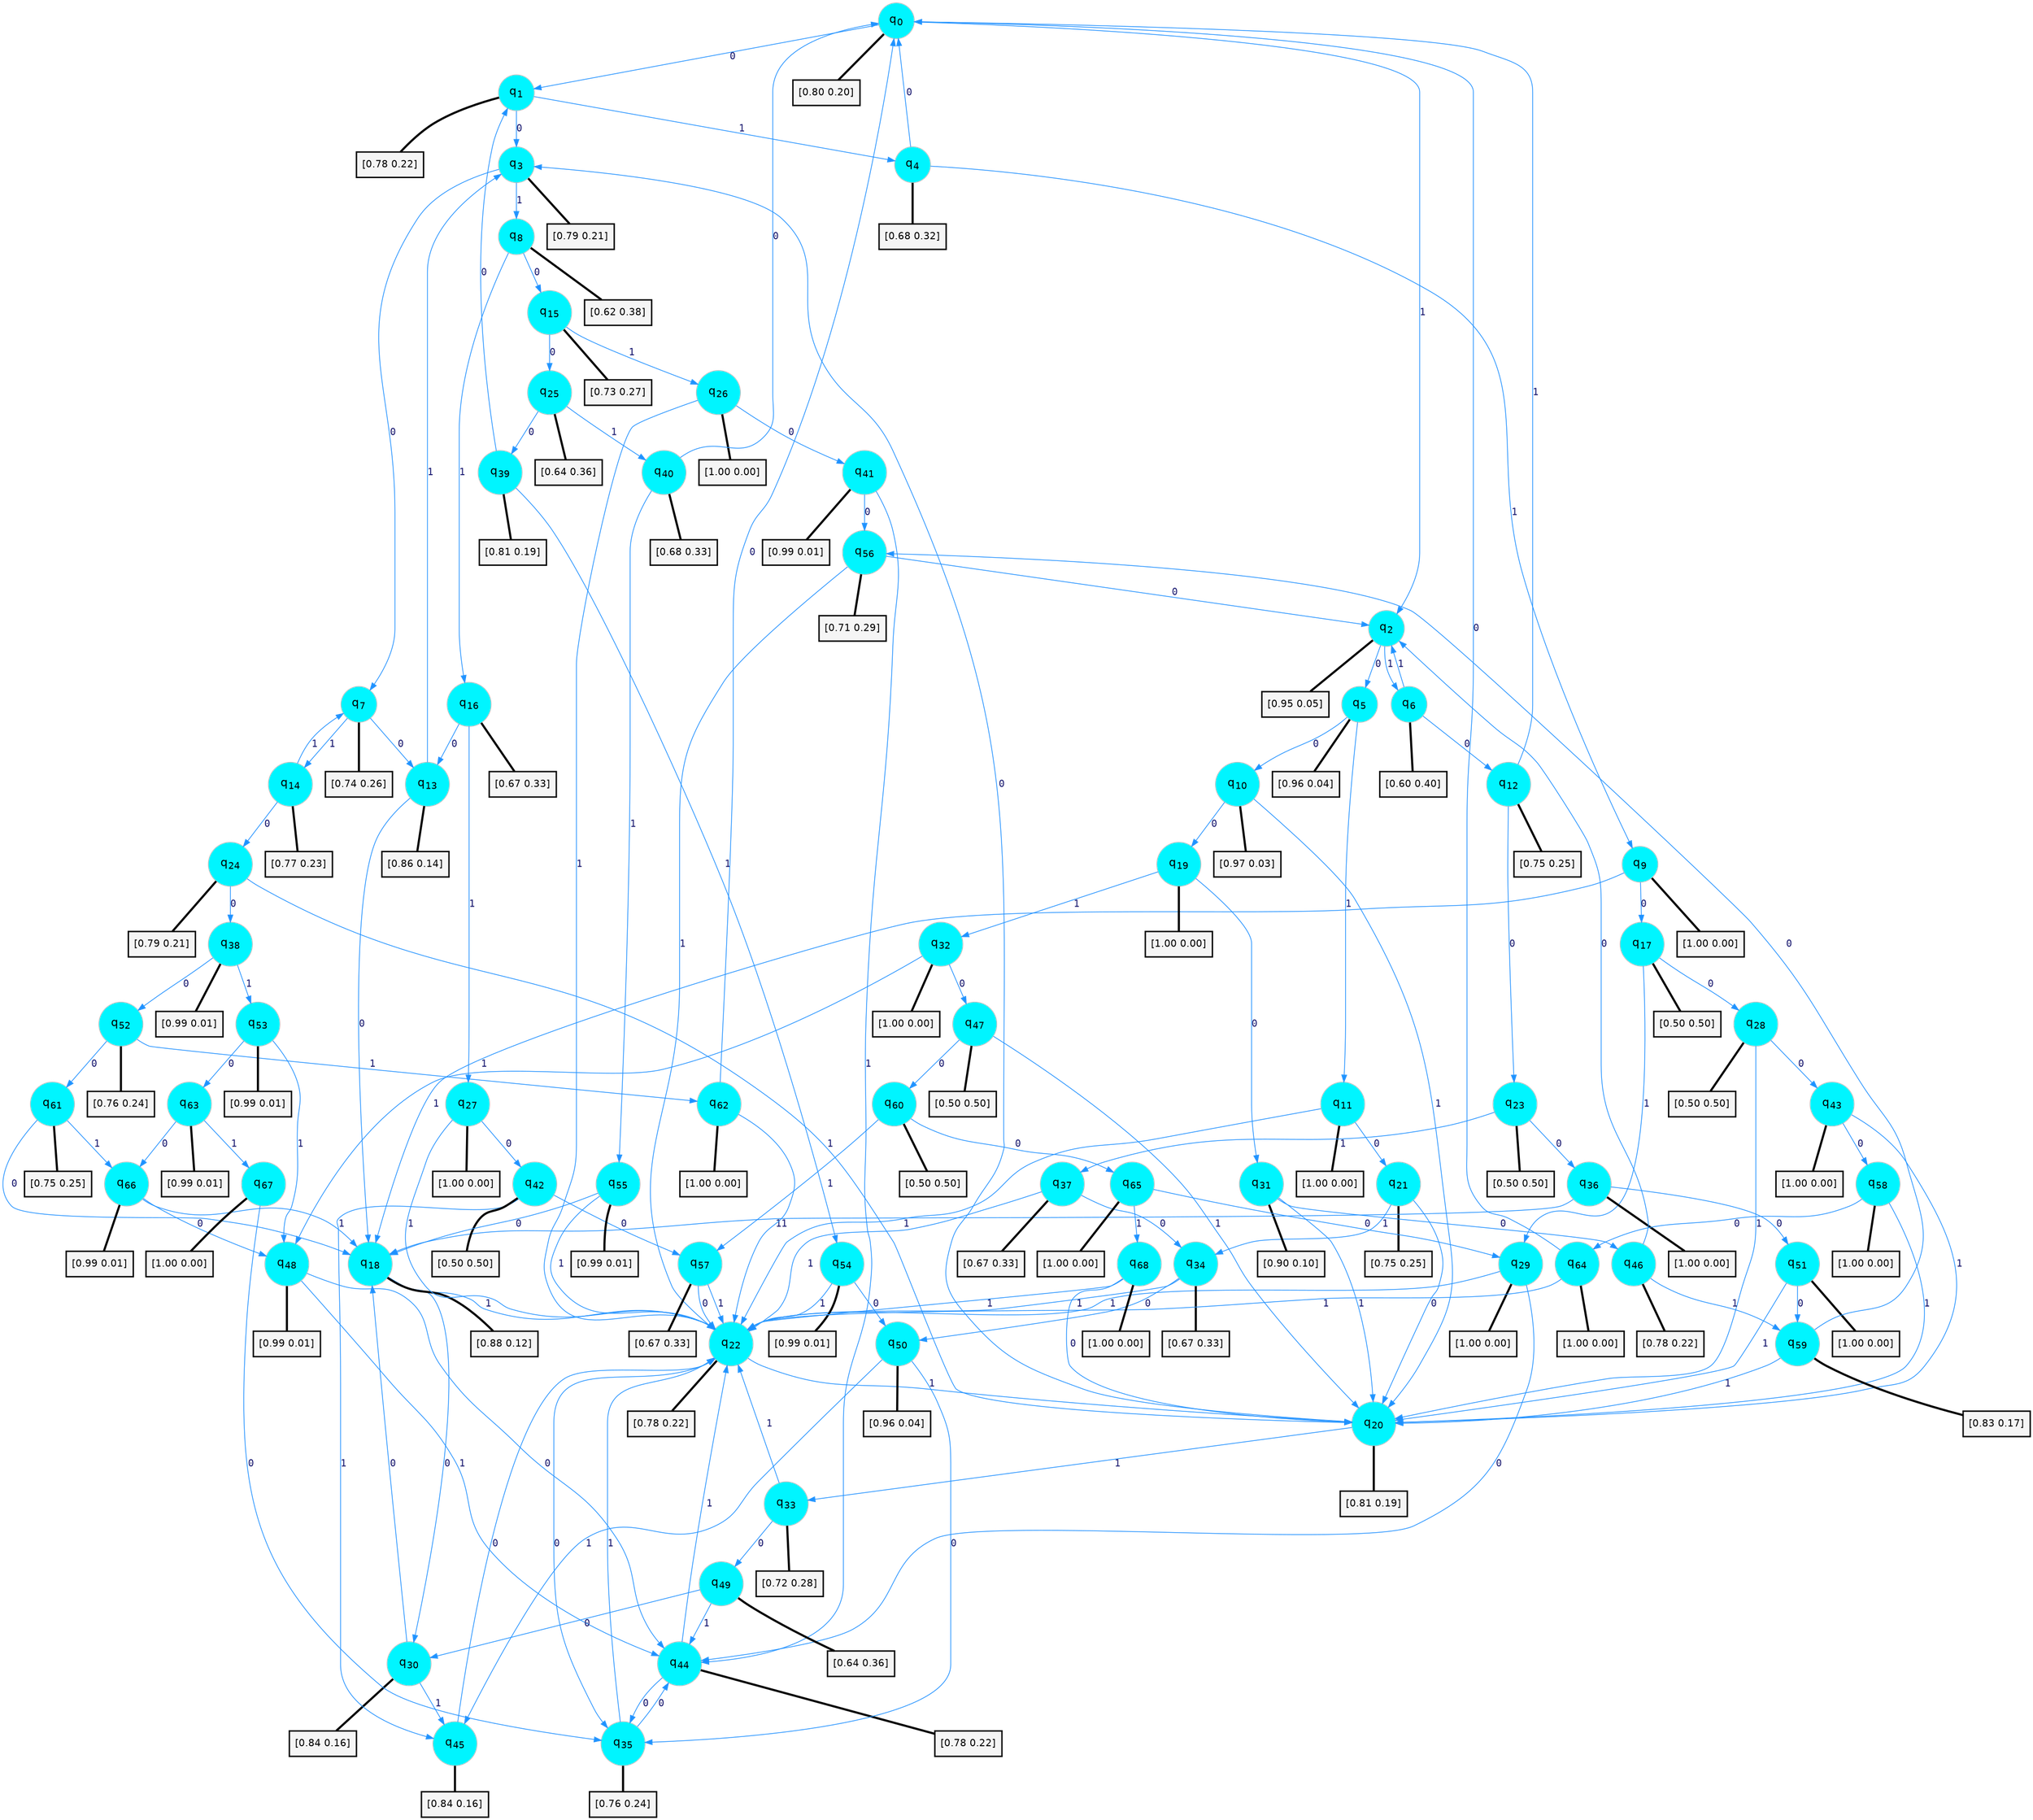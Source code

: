 digraph G {
graph [
bgcolor=transparent, dpi=300, rankdir=TD, size="40,25"];
node [
color=gray, fillcolor=turquoise1, fontcolor=black, fontname=Helvetica, fontsize=16, fontweight=bold, shape=circle, style=filled];
edge [
arrowsize=1, color=dodgerblue1, fontcolor=midnightblue, fontname=courier, fontweight=bold, penwidth=1, style=solid, weight=20];
0[label=<q<SUB>0</SUB>>];
1[label=<q<SUB>1</SUB>>];
2[label=<q<SUB>2</SUB>>];
3[label=<q<SUB>3</SUB>>];
4[label=<q<SUB>4</SUB>>];
5[label=<q<SUB>5</SUB>>];
6[label=<q<SUB>6</SUB>>];
7[label=<q<SUB>7</SUB>>];
8[label=<q<SUB>8</SUB>>];
9[label=<q<SUB>9</SUB>>];
10[label=<q<SUB>10</SUB>>];
11[label=<q<SUB>11</SUB>>];
12[label=<q<SUB>12</SUB>>];
13[label=<q<SUB>13</SUB>>];
14[label=<q<SUB>14</SUB>>];
15[label=<q<SUB>15</SUB>>];
16[label=<q<SUB>16</SUB>>];
17[label=<q<SUB>17</SUB>>];
18[label=<q<SUB>18</SUB>>];
19[label=<q<SUB>19</SUB>>];
20[label=<q<SUB>20</SUB>>];
21[label=<q<SUB>21</SUB>>];
22[label=<q<SUB>22</SUB>>];
23[label=<q<SUB>23</SUB>>];
24[label=<q<SUB>24</SUB>>];
25[label=<q<SUB>25</SUB>>];
26[label=<q<SUB>26</SUB>>];
27[label=<q<SUB>27</SUB>>];
28[label=<q<SUB>28</SUB>>];
29[label=<q<SUB>29</SUB>>];
30[label=<q<SUB>30</SUB>>];
31[label=<q<SUB>31</SUB>>];
32[label=<q<SUB>32</SUB>>];
33[label=<q<SUB>33</SUB>>];
34[label=<q<SUB>34</SUB>>];
35[label=<q<SUB>35</SUB>>];
36[label=<q<SUB>36</SUB>>];
37[label=<q<SUB>37</SUB>>];
38[label=<q<SUB>38</SUB>>];
39[label=<q<SUB>39</SUB>>];
40[label=<q<SUB>40</SUB>>];
41[label=<q<SUB>41</SUB>>];
42[label=<q<SUB>42</SUB>>];
43[label=<q<SUB>43</SUB>>];
44[label=<q<SUB>44</SUB>>];
45[label=<q<SUB>45</SUB>>];
46[label=<q<SUB>46</SUB>>];
47[label=<q<SUB>47</SUB>>];
48[label=<q<SUB>48</SUB>>];
49[label=<q<SUB>49</SUB>>];
50[label=<q<SUB>50</SUB>>];
51[label=<q<SUB>51</SUB>>];
52[label=<q<SUB>52</SUB>>];
53[label=<q<SUB>53</SUB>>];
54[label=<q<SUB>54</SUB>>];
55[label=<q<SUB>55</SUB>>];
56[label=<q<SUB>56</SUB>>];
57[label=<q<SUB>57</SUB>>];
58[label=<q<SUB>58</SUB>>];
59[label=<q<SUB>59</SUB>>];
60[label=<q<SUB>60</SUB>>];
61[label=<q<SUB>61</SUB>>];
62[label=<q<SUB>62</SUB>>];
63[label=<q<SUB>63</SUB>>];
64[label=<q<SUB>64</SUB>>];
65[label=<q<SUB>65</SUB>>];
66[label=<q<SUB>66</SUB>>];
67[label=<q<SUB>67</SUB>>];
68[label=<q<SUB>68</SUB>>];
69[label="[0.80 0.20]", shape=box,fontcolor=black, fontname=Helvetica, fontsize=14, penwidth=2, fillcolor=whitesmoke,color=black];
70[label="[0.78 0.22]", shape=box,fontcolor=black, fontname=Helvetica, fontsize=14, penwidth=2, fillcolor=whitesmoke,color=black];
71[label="[0.95 0.05]", shape=box,fontcolor=black, fontname=Helvetica, fontsize=14, penwidth=2, fillcolor=whitesmoke,color=black];
72[label="[0.79 0.21]", shape=box,fontcolor=black, fontname=Helvetica, fontsize=14, penwidth=2, fillcolor=whitesmoke,color=black];
73[label="[0.68 0.32]", shape=box,fontcolor=black, fontname=Helvetica, fontsize=14, penwidth=2, fillcolor=whitesmoke,color=black];
74[label="[0.96 0.04]", shape=box,fontcolor=black, fontname=Helvetica, fontsize=14, penwidth=2, fillcolor=whitesmoke,color=black];
75[label="[0.60 0.40]", shape=box,fontcolor=black, fontname=Helvetica, fontsize=14, penwidth=2, fillcolor=whitesmoke,color=black];
76[label="[0.74 0.26]", shape=box,fontcolor=black, fontname=Helvetica, fontsize=14, penwidth=2, fillcolor=whitesmoke,color=black];
77[label="[0.62 0.38]", shape=box,fontcolor=black, fontname=Helvetica, fontsize=14, penwidth=2, fillcolor=whitesmoke,color=black];
78[label="[1.00 0.00]", shape=box,fontcolor=black, fontname=Helvetica, fontsize=14, penwidth=2, fillcolor=whitesmoke,color=black];
79[label="[0.97 0.03]", shape=box,fontcolor=black, fontname=Helvetica, fontsize=14, penwidth=2, fillcolor=whitesmoke,color=black];
80[label="[1.00 0.00]", shape=box,fontcolor=black, fontname=Helvetica, fontsize=14, penwidth=2, fillcolor=whitesmoke,color=black];
81[label="[0.75 0.25]", shape=box,fontcolor=black, fontname=Helvetica, fontsize=14, penwidth=2, fillcolor=whitesmoke,color=black];
82[label="[0.86 0.14]", shape=box,fontcolor=black, fontname=Helvetica, fontsize=14, penwidth=2, fillcolor=whitesmoke,color=black];
83[label="[0.77 0.23]", shape=box,fontcolor=black, fontname=Helvetica, fontsize=14, penwidth=2, fillcolor=whitesmoke,color=black];
84[label="[0.73 0.27]", shape=box,fontcolor=black, fontname=Helvetica, fontsize=14, penwidth=2, fillcolor=whitesmoke,color=black];
85[label="[0.67 0.33]", shape=box,fontcolor=black, fontname=Helvetica, fontsize=14, penwidth=2, fillcolor=whitesmoke,color=black];
86[label="[0.50 0.50]", shape=box,fontcolor=black, fontname=Helvetica, fontsize=14, penwidth=2, fillcolor=whitesmoke,color=black];
87[label="[0.88 0.12]", shape=box,fontcolor=black, fontname=Helvetica, fontsize=14, penwidth=2, fillcolor=whitesmoke,color=black];
88[label="[1.00 0.00]", shape=box,fontcolor=black, fontname=Helvetica, fontsize=14, penwidth=2, fillcolor=whitesmoke,color=black];
89[label="[0.81 0.19]", shape=box,fontcolor=black, fontname=Helvetica, fontsize=14, penwidth=2, fillcolor=whitesmoke,color=black];
90[label="[0.75 0.25]", shape=box,fontcolor=black, fontname=Helvetica, fontsize=14, penwidth=2, fillcolor=whitesmoke,color=black];
91[label="[0.78 0.22]", shape=box,fontcolor=black, fontname=Helvetica, fontsize=14, penwidth=2, fillcolor=whitesmoke,color=black];
92[label="[0.50 0.50]", shape=box,fontcolor=black, fontname=Helvetica, fontsize=14, penwidth=2, fillcolor=whitesmoke,color=black];
93[label="[0.79 0.21]", shape=box,fontcolor=black, fontname=Helvetica, fontsize=14, penwidth=2, fillcolor=whitesmoke,color=black];
94[label="[0.64 0.36]", shape=box,fontcolor=black, fontname=Helvetica, fontsize=14, penwidth=2, fillcolor=whitesmoke,color=black];
95[label="[1.00 0.00]", shape=box,fontcolor=black, fontname=Helvetica, fontsize=14, penwidth=2, fillcolor=whitesmoke,color=black];
96[label="[1.00 0.00]", shape=box,fontcolor=black, fontname=Helvetica, fontsize=14, penwidth=2, fillcolor=whitesmoke,color=black];
97[label="[0.50 0.50]", shape=box,fontcolor=black, fontname=Helvetica, fontsize=14, penwidth=2, fillcolor=whitesmoke,color=black];
98[label="[1.00 0.00]", shape=box,fontcolor=black, fontname=Helvetica, fontsize=14, penwidth=2, fillcolor=whitesmoke,color=black];
99[label="[0.84 0.16]", shape=box,fontcolor=black, fontname=Helvetica, fontsize=14, penwidth=2, fillcolor=whitesmoke,color=black];
100[label="[0.90 0.10]", shape=box,fontcolor=black, fontname=Helvetica, fontsize=14, penwidth=2, fillcolor=whitesmoke,color=black];
101[label="[1.00 0.00]", shape=box,fontcolor=black, fontname=Helvetica, fontsize=14, penwidth=2, fillcolor=whitesmoke,color=black];
102[label="[0.72 0.28]", shape=box,fontcolor=black, fontname=Helvetica, fontsize=14, penwidth=2, fillcolor=whitesmoke,color=black];
103[label="[0.67 0.33]", shape=box,fontcolor=black, fontname=Helvetica, fontsize=14, penwidth=2, fillcolor=whitesmoke,color=black];
104[label="[0.76 0.24]", shape=box,fontcolor=black, fontname=Helvetica, fontsize=14, penwidth=2, fillcolor=whitesmoke,color=black];
105[label="[1.00 0.00]", shape=box,fontcolor=black, fontname=Helvetica, fontsize=14, penwidth=2, fillcolor=whitesmoke,color=black];
106[label="[0.67 0.33]", shape=box,fontcolor=black, fontname=Helvetica, fontsize=14, penwidth=2, fillcolor=whitesmoke,color=black];
107[label="[0.99 0.01]", shape=box,fontcolor=black, fontname=Helvetica, fontsize=14, penwidth=2, fillcolor=whitesmoke,color=black];
108[label="[0.81 0.19]", shape=box,fontcolor=black, fontname=Helvetica, fontsize=14, penwidth=2, fillcolor=whitesmoke,color=black];
109[label="[0.68 0.33]", shape=box,fontcolor=black, fontname=Helvetica, fontsize=14, penwidth=2, fillcolor=whitesmoke,color=black];
110[label="[0.99 0.01]", shape=box,fontcolor=black, fontname=Helvetica, fontsize=14, penwidth=2, fillcolor=whitesmoke,color=black];
111[label="[0.50 0.50]", shape=box,fontcolor=black, fontname=Helvetica, fontsize=14, penwidth=2, fillcolor=whitesmoke,color=black];
112[label="[1.00 0.00]", shape=box,fontcolor=black, fontname=Helvetica, fontsize=14, penwidth=2, fillcolor=whitesmoke,color=black];
113[label="[0.78 0.22]", shape=box,fontcolor=black, fontname=Helvetica, fontsize=14, penwidth=2, fillcolor=whitesmoke,color=black];
114[label="[0.84 0.16]", shape=box,fontcolor=black, fontname=Helvetica, fontsize=14, penwidth=2, fillcolor=whitesmoke,color=black];
115[label="[0.78 0.22]", shape=box,fontcolor=black, fontname=Helvetica, fontsize=14, penwidth=2, fillcolor=whitesmoke,color=black];
116[label="[0.50 0.50]", shape=box,fontcolor=black, fontname=Helvetica, fontsize=14, penwidth=2, fillcolor=whitesmoke,color=black];
117[label="[0.99 0.01]", shape=box,fontcolor=black, fontname=Helvetica, fontsize=14, penwidth=2, fillcolor=whitesmoke,color=black];
118[label="[0.64 0.36]", shape=box,fontcolor=black, fontname=Helvetica, fontsize=14, penwidth=2, fillcolor=whitesmoke,color=black];
119[label="[0.96 0.04]", shape=box,fontcolor=black, fontname=Helvetica, fontsize=14, penwidth=2, fillcolor=whitesmoke,color=black];
120[label="[1.00 0.00]", shape=box,fontcolor=black, fontname=Helvetica, fontsize=14, penwidth=2, fillcolor=whitesmoke,color=black];
121[label="[0.76 0.24]", shape=box,fontcolor=black, fontname=Helvetica, fontsize=14, penwidth=2, fillcolor=whitesmoke,color=black];
122[label="[0.99 0.01]", shape=box,fontcolor=black, fontname=Helvetica, fontsize=14, penwidth=2, fillcolor=whitesmoke,color=black];
123[label="[0.99 0.01]", shape=box,fontcolor=black, fontname=Helvetica, fontsize=14, penwidth=2, fillcolor=whitesmoke,color=black];
124[label="[0.99 0.01]", shape=box,fontcolor=black, fontname=Helvetica, fontsize=14, penwidth=2, fillcolor=whitesmoke,color=black];
125[label="[0.71 0.29]", shape=box,fontcolor=black, fontname=Helvetica, fontsize=14, penwidth=2, fillcolor=whitesmoke,color=black];
126[label="[0.67 0.33]", shape=box,fontcolor=black, fontname=Helvetica, fontsize=14, penwidth=2, fillcolor=whitesmoke,color=black];
127[label="[1.00 0.00]", shape=box,fontcolor=black, fontname=Helvetica, fontsize=14, penwidth=2, fillcolor=whitesmoke,color=black];
128[label="[0.83 0.17]", shape=box,fontcolor=black, fontname=Helvetica, fontsize=14, penwidth=2, fillcolor=whitesmoke,color=black];
129[label="[0.50 0.50]", shape=box,fontcolor=black, fontname=Helvetica, fontsize=14, penwidth=2, fillcolor=whitesmoke,color=black];
130[label="[0.75 0.25]", shape=box,fontcolor=black, fontname=Helvetica, fontsize=14, penwidth=2, fillcolor=whitesmoke,color=black];
131[label="[1.00 0.00]", shape=box,fontcolor=black, fontname=Helvetica, fontsize=14, penwidth=2, fillcolor=whitesmoke,color=black];
132[label="[0.99 0.01]", shape=box,fontcolor=black, fontname=Helvetica, fontsize=14, penwidth=2, fillcolor=whitesmoke,color=black];
133[label="[1.00 0.00]", shape=box,fontcolor=black, fontname=Helvetica, fontsize=14, penwidth=2, fillcolor=whitesmoke,color=black];
134[label="[1.00 0.00]", shape=box,fontcolor=black, fontname=Helvetica, fontsize=14, penwidth=2, fillcolor=whitesmoke,color=black];
135[label="[0.99 0.01]", shape=box,fontcolor=black, fontname=Helvetica, fontsize=14, penwidth=2, fillcolor=whitesmoke,color=black];
136[label="[1.00 0.00]", shape=box,fontcolor=black, fontname=Helvetica, fontsize=14, penwidth=2, fillcolor=whitesmoke,color=black];
137[label="[1.00 0.00]", shape=box,fontcolor=black, fontname=Helvetica, fontsize=14, penwidth=2, fillcolor=whitesmoke,color=black];
0->1 [label=0];
0->2 [label=1];
0->69 [arrowhead=none, penwidth=3,color=black];
1->3 [label=0];
1->4 [label=1];
1->70 [arrowhead=none, penwidth=3,color=black];
2->5 [label=0];
2->6 [label=1];
2->71 [arrowhead=none, penwidth=3,color=black];
3->7 [label=0];
3->8 [label=1];
3->72 [arrowhead=none, penwidth=3,color=black];
4->0 [label=0];
4->9 [label=1];
4->73 [arrowhead=none, penwidth=3,color=black];
5->10 [label=0];
5->11 [label=1];
5->74 [arrowhead=none, penwidth=3,color=black];
6->12 [label=0];
6->2 [label=1];
6->75 [arrowhead=none, penwidth=3,color=black];
7->13 [label=0];
7->14 [label=1];
7->76 [arrowhead=none, penwidth=3,color=black];
8->15 [label=0];
8->16 [label=1];
8->77 [arrowhead=none, penwidth=3,color=black];
9->17 [label=0];
9->18 [label=1];
9->78 [arrowhead=none, penwidth=3,color=black];
10->19 [label=0];
10->20 [label=1];
10->79 [arrowhead=none, penwidth=3,color=black];
11->21 [label=0];
11->22 [label=1];
11->80 [arrowhead=none, penwidth=3,color=black];
12->23 [label=0];
12->0 [label=1];
12->81 [arrowhead=none, penwidth=3,color=black];
13->18 [label=0];
13->3 [label=1];
13->82 [arrowhead=none, penwidth=3,color=black];
14->24 [label=0];
14->7 [label=1];
14->83 [arrowhead=none, penwidth=3,color=black];
15->25 [label=0];
15->26 [label=1];
15->84 [arrowhead=none, penwidth=3,color=black];
16->13 [label=0];
16->27 [label=1];
16->85 [arrowhead=none, penwidth=3,color=black];
17->28 [label=0];
17->29 [label=1];
17->86 [arrowhead=none, penwidth=3,color=black];
18->30 [label=0];
18->22 [label=1];
18->87 [arrowhead=none, penwidth=3,color=black];
19->31 [label=0];
19->32 [label=1];
19->88 [arrowhead=none, penwidth=3,color=black];
20->3 [label=0];
20->33 [label=1];
20->89 [arrowhead=none, penwidth=3,color=black];
21->20 [label=0];
21->34 [label=1];
21->90 [arrowhead=none, penwidth=3,color=black];
22->35 [label=0];
22->20 [label=1];
22->91 [arrowhead=none, penwidth=3,color=black];
23->36 [label=0];
23->37 [label=1];
23->92 [arrowhead=none, penwidth=3,color=black];
24->38 [label=0];
24->20 [label=1];
24->93 [arrowhead=none, penwidth=3,color=black];
25->39 [label=0];
25->40 [label=1];
25->94 [arrowhead=none, penwidth=3,color=black];
26->41 [label=0];
26->22 [label=1];
26->95 [arrowhead=none, penwidth=3,color=black];
27->42 [label=0];
27->22 [label=1];
27->96 [arrowhead=none, penwidth=3,color=black];
28->43 [label=0];
28->20 [label=1];
28->97 [arrowhead=none, penwidth=3,color=black];
29->44 [label=0];
29->22 [label=1];
29->98 [arrowhead=none, penwidth=3,color=black];
30->18 [label=0];
30->45 [label=1];
30->99 [arrowhead=none, penwidth=3,color=black];
31->46 [label=0];
31->20 [label=1];
31->100 [arrowhead=none, penwidth=3,color=black];
32->47 [label=0];
32->48 [label=1];
32->101 [arrowhead=none, penwidth=3,color=black];
33->49 [label=0];
33->22 [label=1];
33->102 [arrowhead=none, penwidth=3,color=black];
34->50 [label=0];
34->22 [label=1];
34->103 [arrowhead=none, penwidth=3,color=black];
35->44 [label=0];
35->22 [label=1];
35->104 [arrowhead=none, penwidth=3,color=black];
36->51 [label=0];
36->18 [label=1];
36->105 [arrowhead=none, penwidth=3,color=black];
37->34 [label=0];
37->22 [label=1];
37->106 [arrowhead=none, penwidth=3,color=black];
38->52 [label=0];
38->53 [label=1];
38->107 [arrowhead=none, penwidth=3,color=black];
39->1 [label=0];
39->54 [label=1];
39->108 [arrowhead=none, penwidth=3,color=black];
40->0 [label=0];
40->55 [label=1];
40->109 [arrowhead=none, penwidth=3,color=black];
41->56 [label=0];
41->44 [label=1];
41->110 [arrowhead=none, penwidth=3,color=black];
42->57 [label=0];
42->45 [label=1];
42->111 [arrowhead=none, penwidth=3,color=black];
43->58 [label=0];
43->20 [label=1];
43->112 [arrowhead=none, penwidth=3,color=black];
44->35 [label=0];
44->22 [label=1];
44->113 [arrowhead=none, penwidth=3,color=black];
45->22 [label=0];
45->114 [arrowhead=none, penwidth=3,color=black];
46->2 [label=0];
46->59 [label=1];
46->115 [arrowhead=none, penwidth=3,color=black];
47->60 [label=0];
47->20 [label=1];
47->116 [arrowhead=none, penwidth=3,color=black];
48->44 [label=0];
48->44 [label=1];
48->117 [arrowhead=none, penwidth=3,color=black];
49->30 [label=0];
49->44 [label=1];
49->118 [arrowhead=none, penwidth=3,color=black];
50->35 [label=0];
50->45 [label=1];
50->119 [arrowhead=none, penwidth=3,color=black];
51->59 [label=0];
51->20 [label=1];
51->120 [arrowhead=none, penwidth=3,color=black];
52->61 [label=0];
52->62 [label=1];
52->121 [arrowhead=none, penwidth=3,color=black];
53->63 [label=0];
53->48 [label=1];
53->122 [arrowhead=none, penwidth=3,color=black];
54->50 [label=0];
54->22 [label=1];
54->123 [arrowhead=none, penwidth=3,color=black];
55->18 [label=0];
55->22 [label=1];
55->124 [arrowhead=none, penwidth=3,color=black];
56->2 [label=0];
56->22 [label=1];
56->125 [arrowhead=none, penwidth=3,color=black];
57->22 [label=0];
57->22 [label=1];
57->126 [arrowhead=none, penwidth=3,color=black];
58->64 [label=0];
58->20 [label=1];
58->127 [arrowhead=none, penwidth=3,color=black];
59->56 [label=0];
59->20 [label=1];
59->128 [arrowhead=none, penwidth=3,color=black];
60->65 [label=0];
60->57 [label=1];
60->129 [arrowhead=none, penwidth=3,color=black];
61->18 [label=0];
61->66 [label=1];
61->130 [arrowhead=none, penwidth=3,color=black];
62->0 [label=0];
62->22 [label=1];
62->131 [arrowhead=none, penwidth=3,color=black];
63->66 [label=0];
63->67 [label=1];
63->132 [arrowhead=none, penwidth=3,color=black];
64->0 [label=0];
64->22 [label=1];
64->133 [arrowhead=none, penwidth=3,color=black];
65->29 [label=0];
65->68 [label=1];
65->134 [arrowhead=none, penwidth=3,color=black];
66->48 [label=0];
66->18 [label=1];
66->135 [arrowhead=none, penwidth=3,color=black];
67->35 [label=0];
67->136 [arrowhead=none, penwidth=3,color=black];
68->20 [label=0];
68->22 [label=1];
68->137 [arrowhead=none, penwidth=3,color=black];
}
